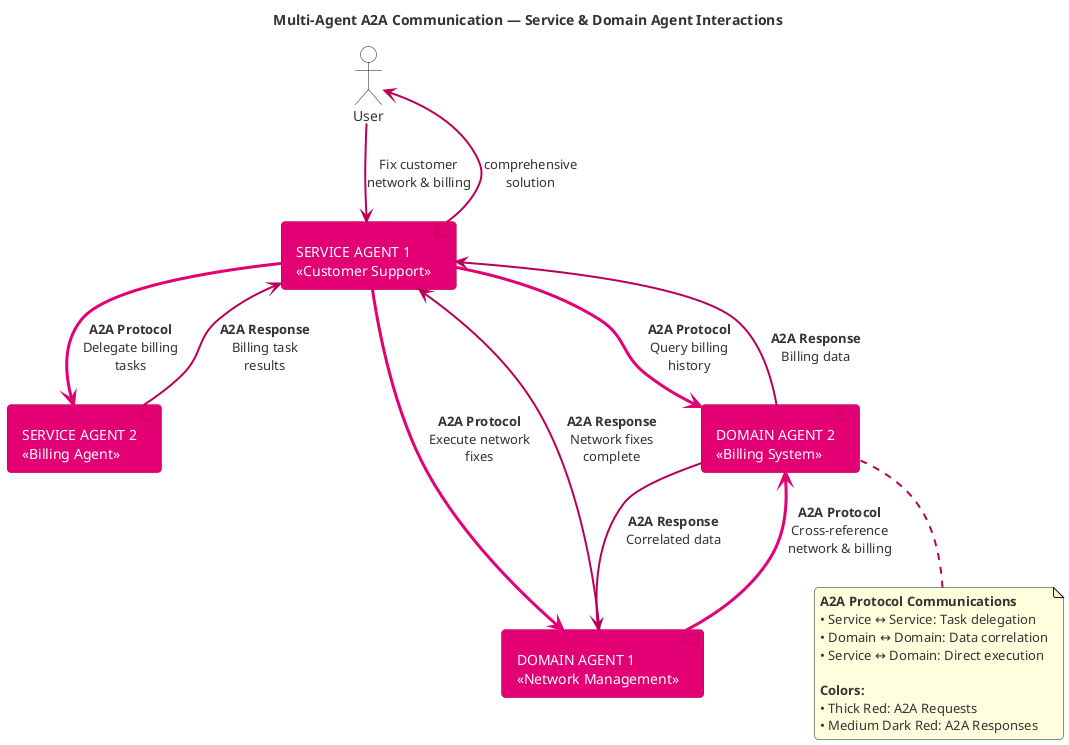 @startuml
' ======= Deutsche Telekom Magenta Theme =======
!define DT_MAGENTA     #E20074
!define DT_MAGENTA_DARK #B8005A
!define DT_MAGENTA_LIGHT #F2CCE0
!define DT_GRAY        #8C8C8C

skinparam backgroundColor transparent
skinparam shadowing false
skinparam roundCorner 8
skinparam defaultFontColor #333333
skinparam ArrowColor DT_MAGENTA_DARK
skinparam ArrowThickness 2

skinparam package {
  BackgroundColor DT_MAGENTA_LIGHT
  BorderColor DT_MAGENTA
  FontColor #333333
}

skinparam component {
  BackgroundColor DT_MAGENTA
  BorderColor DT_MAGENTA_DARK
  FontColor #FFFFFF
}

top to bottom direction
title Multi-Agent A2A Communication — Service & Domain Agent Interactions

' ======= External User/System =======
actor "User" as USER #FFFFFF

' ======= Service Agents =======
component "SERVICE AGENT 1\n«Customer Support»" as SA1 DT_MAGENTA
component "SERVICE AGENT 2\n«Billing Agent»" as SA2 DT_MAGENTA

' ======= Domain Agents =======
component "DOMAIN AGENT 1\n«Network Management»" as DA1 DT_MAGENTA
component "DOMAIN AGENT 2\n«Billing System»" as DA2 DT_MAGENTA

' ======= Layout positioning =======
USER -[hidden]- SA1
SA1 -[hidden]- SA2
SA1 -[hidden]- DA1
DA1 -[hidden]- DA2

' ======= A2A Protocol Communications =======

' User interaction
USER --> SA1 : "Fix customer\nnetwork & billing"

' Service-to-Service A2A Communication
SA1 -[#E20074,thickness=3]-> SA2 : **A2A Protocol**\nDelegate billing\ntasks

' Service-to-Domain A2A Communication
SA1 -[#E20074,thickness=3]-> DA1 : **A2A Protocol**\nExecute network\nfixes
SA1 -[#E20074,thickness=3]-> DA2 : **A2A Protocol**\nQuery billing\nhistory

' Domain-to-Domain A2A Communication
DA1 -[#E20074,thickness=3]-> DA2 : **A2A Protocol**\nCross-reference\nnetwork & billing

' Response flows (A2A Protocol)
SA2 -[#B8005A,thickness=2]-> SA1 : **A2A Response**\nBilling task\nresults
DA2 -[#B8005A,thickness=2]-> SA1 : **A2A Response**\nBilling data
DA1 -[#B8005A,thickness=2]-> SA1 : **A2A Response**\nNetwork fixes\ncomplete
DA2 -[#B8005A,thickness=2]-> DA1 : **A2A Response**\nCorrelated data

' Final response to user
SA1 --> USER : comprehensive\nsolution

' ======= Legend =======
note bottom : **A2A Protocol Communications**\n• Service ↔ Service: Task delegation\n• Domain ↔ Domain: Data correlation\n• Service ↔ Domain: Direct execution\n\n**Colors:**\n• Thick Red: A2A Requests\n• Medium Dark Red: A2A Responses

@enduml
